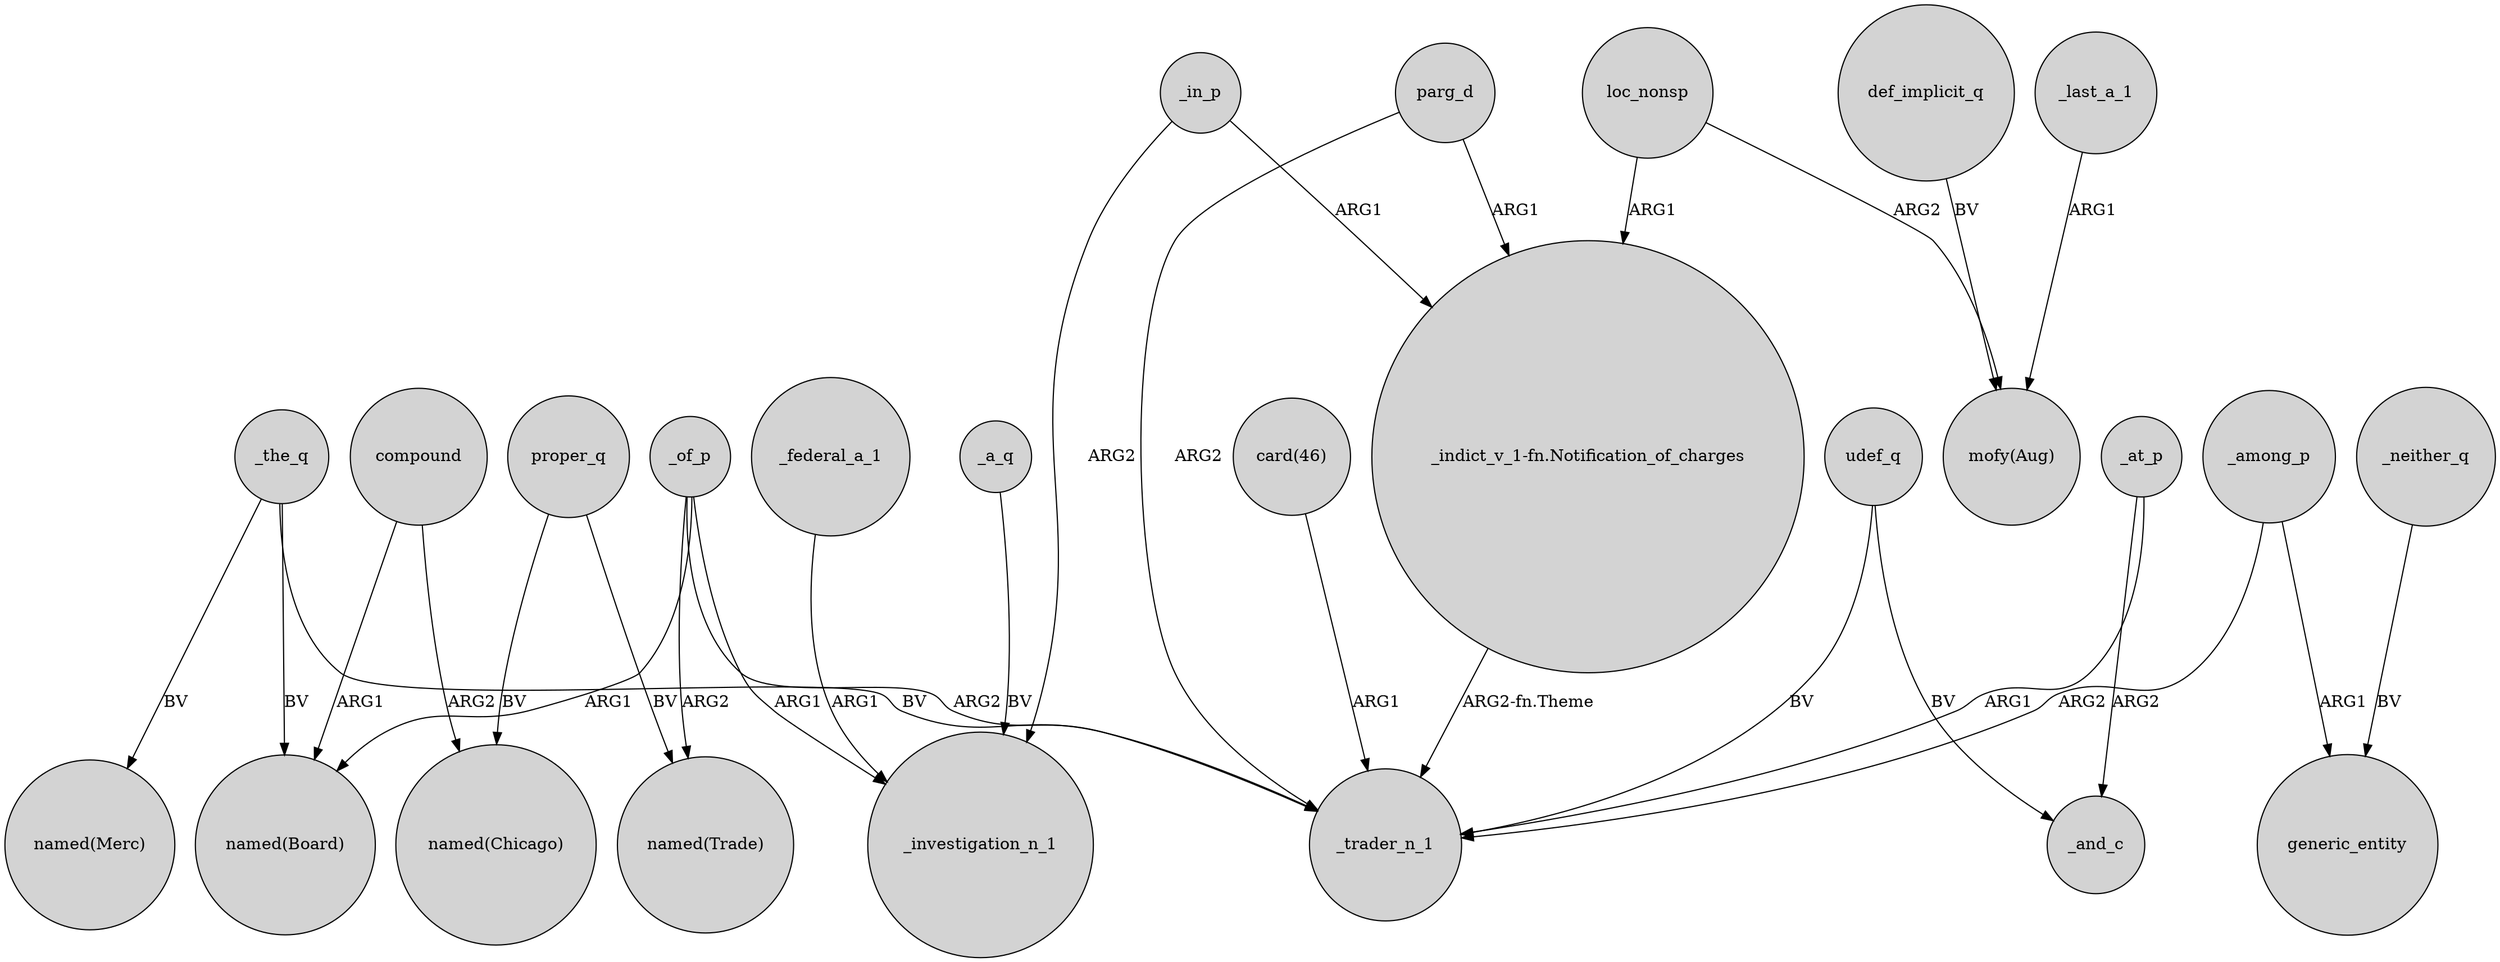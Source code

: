 digraph {
	node [shape=circle style=filled]
	loc_nonsp -> "_indict_v_1-fn.Notification_of_charges" [label=ARG1]
	_the_q -> "named(Board)" [label=BV]
	parg_d -> "_indict_v_1-fn.Notification_of_charges" [label=ARG1]
	udef_q -> _trader_n_1 [label=BV]
	_in_p -> "_indict_v_1-fn.Notification_of_charges" [label=ARG1]
	_among_p -> _trader_n_1 [label=ARG2]
	_at_p -> _trader_n_1 [label=ARG1]
	_the_q -> "named(Merc)" [label=BV]
	"card(46)" -> _trader_n_1 [label=ARG1]
	_federal_a_1 -> _investigation_n_1 [label=ARG1]
	proper_q -> "named(Trade)" [label=BV]
	compound -> "named(Chicago)" [label=ARG2]
	def_implicit_q -> "mofy(Aug)" [label=BV]
	_of_p -> "named(Board)" [label=ARG1]
	_in_p -> _investigation_n_1 [label=ARG2]
	_neither_q -> generic_entity [label=BV]
	_of_p -> "named(Trade)" [label=ARG2]
	_among_p -> generic_entity [label=ARG1]
	compound -> "named(Board)" [label=ARG1]
	_a_q -> _investigation_n_1 [label=BV]
	_of_p -> _trader_n_1 [label=ARG2]
	_last_a_1 -> "mofy(Aug)" [label=ARG1]
	_of_p -> _investigation_n_1 [label=ARG1]
	_the_q -> _trader_n_1 [label=BV]
	parg_d -> _trader_n_1 [label=ARG2]
	"_indict_v_1-fn.Notification_of_charges" -> _trader_n_1 [label="ARG2-fn.Theme"]
	udef_q -> _and_c [label=BV]
	_at_p -> _and_c [label=ARG2]
	proper_q -> "named(Chicago)" [label=BV]
	loc_nonsp -> "mofy(Aug)" [label=ARG2]
}
